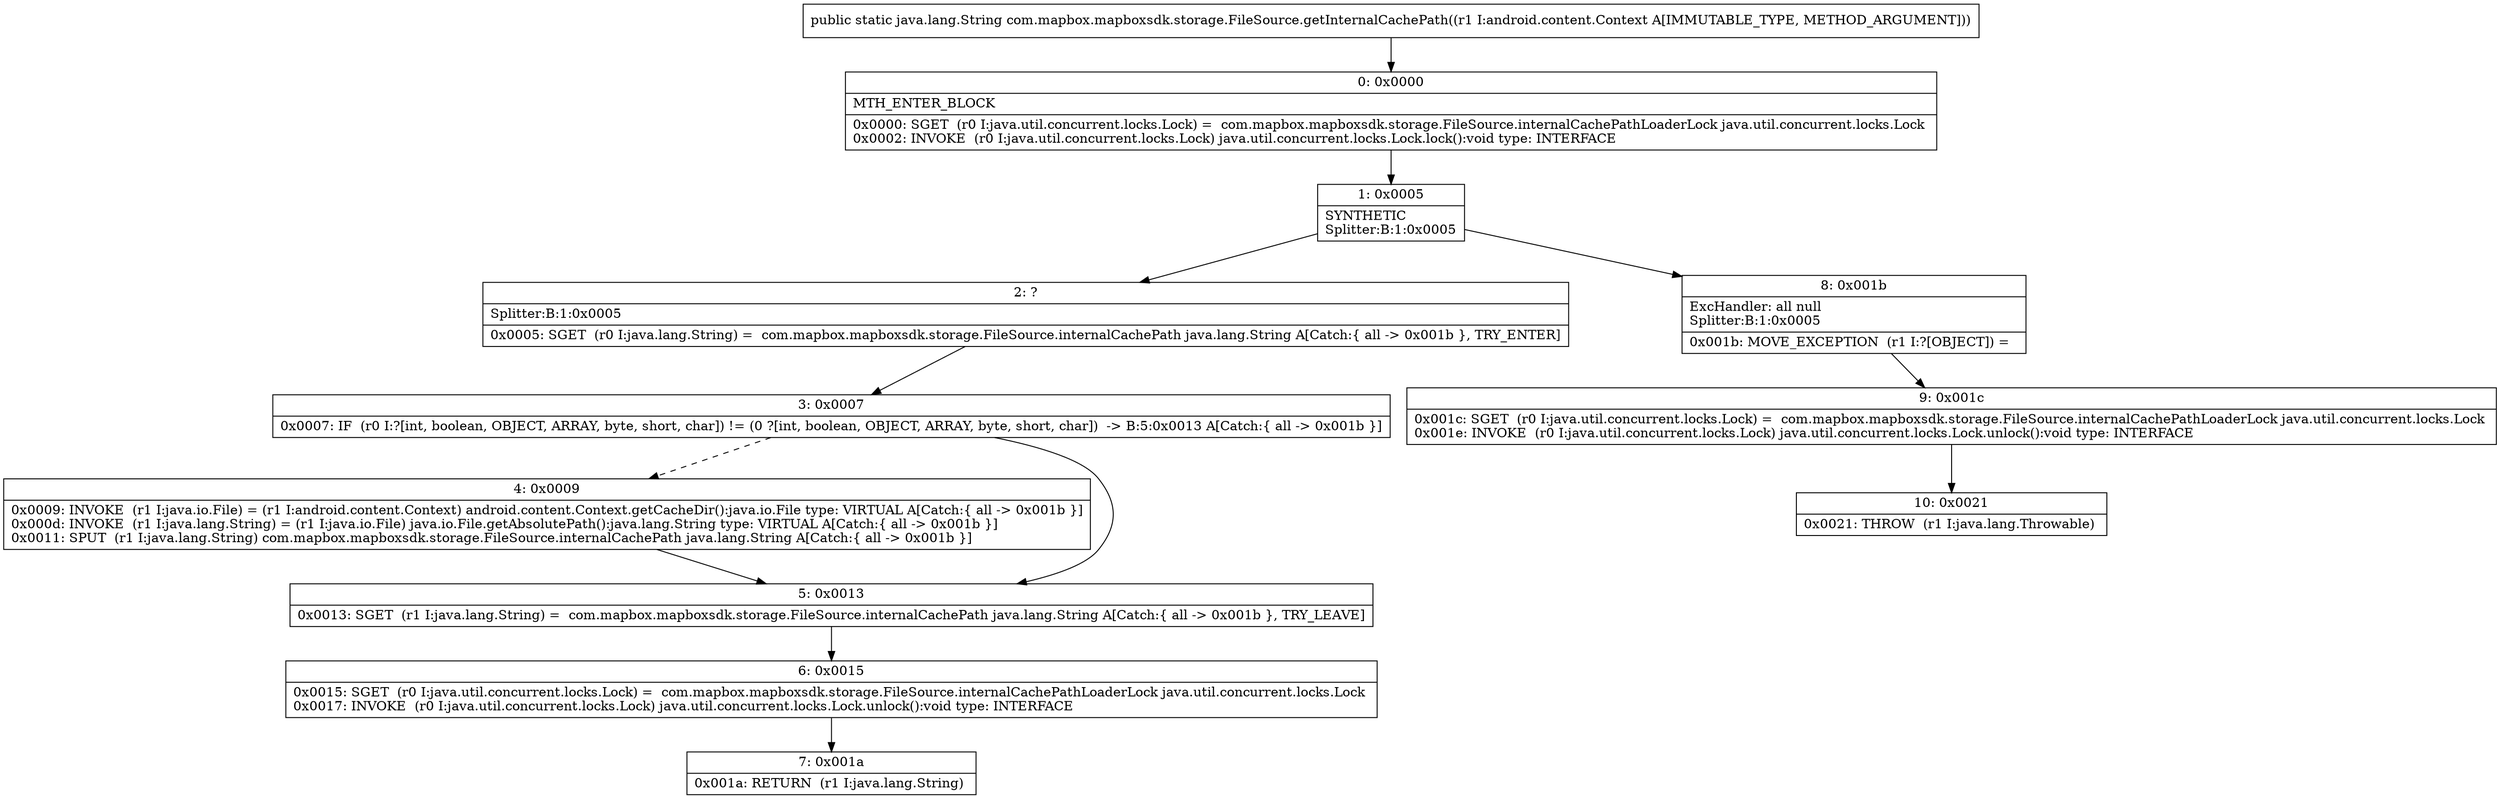 digraph "CFG forcom.mapbox.mapboxsdk.storage.FileSource.getInternalCachePath(Landroid\/content\/Context;)Ljava\/lang\/String;" {
Node_0 [shape=record,label="{0\:\ 0x0000|MTH_ENTER_BLOCK\l|0x0000: SGET  (r0 I:java.util.concurrent.locks.Lock) =  com.mapbox.mapboxsdk.storage.FileSource.internalCachePathLoaderLock java.util.concurrent.locks.Lock \l0x0002: INVOKE  (r0 I:java.util.concurrent.locks.Lock) java.util.concurrent.locks.Lock.lock():void type: INTERFACE \l}"];
Node_1 [shape=record,label="{1\:\ 0x0005|SYNTHETIC\lSplitter:B:1:0x0005\l}"];
Node_2 [shape=record,label="{2\:\ ?|Splitter:B:1:0x0005\l|0x0005: SGET  (r0 I:java.lang.String) =  com.mapbox.mapboxsdk.storage.FileSource.internalCachePath java.lang.String A[Catch:\{ all \-\> 0x001b \}, TRY_ENTER]\l}"];
Node_3 [shape=record,label="{3\:\ 0x0007|0x0007: IF  (r0 I:?[int, boolean, OBJECT, ARRAY, byte, short, char]) != (0 ?[int, boolean, OBJECT, ARRAY, byte, short, char])  \-\> B:5:0x0013 A[Catch:\{ all \-\> 0x001b \}]\l}"];
Node_4 [shape=record,label="{4\:\ 0x0009|0x0009: INVOKE  (r1 I:java.io.File) = (r1 I:android.content.Context) android.content.Context.getCacheDir():java.io.File type: VIRTUAL A[Catch:\{ all \-\> 0x001b \}]\l0x000d: INVOKE  (r1 I:java.lang.String) = (r1 I:java.io.File) java.io.File.getAbsolutePath():java.lang.String type: VIRTUAL A[Catch:\{ all \-\> 0x001b \}]\l0x0011: SPUT  (r1 I:java.lang.String) com.mapbox.mapboxsdk.storage.FileSource.internalCachePath java.lang.String A[Catch:\{ all \-\> 0x001b \}]\l}"];
Node_5 [shape=record,label="{5\:\ 0x0013|0x0013: SGET  (r1 I:java.lang.String) =  com.mapbox.mapboxsdk.storage.FileSource.internalCachePath java.lang.String A[Catch:\{ all \-\> 0x001b \}, TRY_LEAVE]\l}"];
Node_6 [shape=record,label="{6\:\ 0x0015|0x0015: SGET  (r0 I:java.util.concurrent.locks.Lock) =  com.mapbox.mapboxsdk.storage.FileSource.internalCachePathLoaderLock java.util.concurrent.locks.Lock \l0x0017: INVOKE  (r0 I:java.util.concurrent.locks.Lock) java.util.concurrent.locks.Lock.unlock():void type: INTERFACE \l}"];
Node_7 [shape=record,label="{7\:\ 0x001a|0x001a: RETURN  (r1 I:java.lang.String) \l}"];
Node_8 [shape=record,label="{8\:\ 0x001b|ExcHandler: all null\lSplitter:B:1:0x0005\l|0x001b: MOVE_EXCEPTION  (r1 I:?[OBJECT]) =  \l}"];
Node_9 [shape=record,label="{9\:\ 0x001c|0x001c: SGET  (r0 I:java.util.concurrent.locks.Lock) =  com.mapbox.mapboxsdk.storage.FileSource.internalCachePathLoaderLock java.util.concurrent.locks.Lock \l0x001e: INVOKE  (r0 I:java.util.concurrent.locks.Lock) java.util.concurrent.locks.Lock.unlock():void type: INTERFACE \l}"];
Node_10 [shape=record,label="{10\:\ 0x0021|0x0021: THROW  (r1 I:java.lang.Throwable) \l}"];
MethodNode[shape=record,label="{public static java.lang.String com.mapbox.mapboxsdk.storage.FileSource.getInternalCachePath((r1 I:android.content.Context A[IMMUTABLE_TYPE, METHOD_ARGUMENT])) }"];
MethodNode -> Node_0;
Node_0 -> Node_1;
Node_1 -> Node_2;
Node_1 -> Node_8;
Node_2 -> Node_3;
Node_3 -> Node_4[style=dashed];
Node_3 -> Node_5;
Node_4 -> Node_5;
Node_5 -> Node_6;
Node_6 -> Node_7;
Node_8 -> Node_9;
Node_9 -> Node_10;
}

